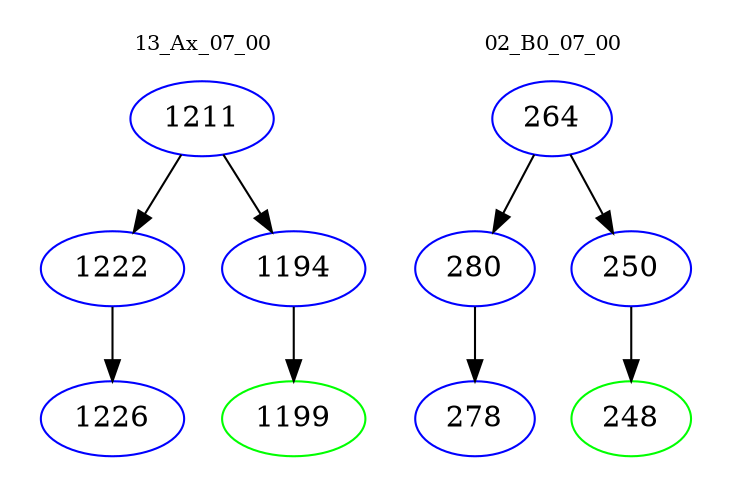 digraph{
subgraph cluster_0 {
color = white
label = "13_Ax_07_00";
fontsize=10;
T0_1211 [label="1211", color="blue"]
T0_1211 -> T0_1222 [color="black"]
T0_1222 [label="1222", color="blue"]
T0_1222 -> T0_1226 [color="black"]
T0_1226 [label="1226", color="blue"]
T0_1211 -> T0_1194 [color="black"]
T0_1194 [label="1194", color="blue"]
T0_1194 -> T0_1199 [color="black"]
T0_1199 [label="1199", color="green"]
}
subgraph cluster_1 {
color = white
label = "02_B0_07_00";
fontsize=10;
T1_264 [label="264", color="blue"]
T1_264 -> T1_280 [color="black"]
T1_280 [label="280", color="blue"]
T1_280 -> T1_278 [color="black"]
T1_278 [label="278", color="blue"]
T1_264 -> T1_250 [color="black"]
T1_250 [label="250", color="blue"]
T1_250 -> T1_248 [color="black"]
T1_248 [label="248", color="green"]
}
}
